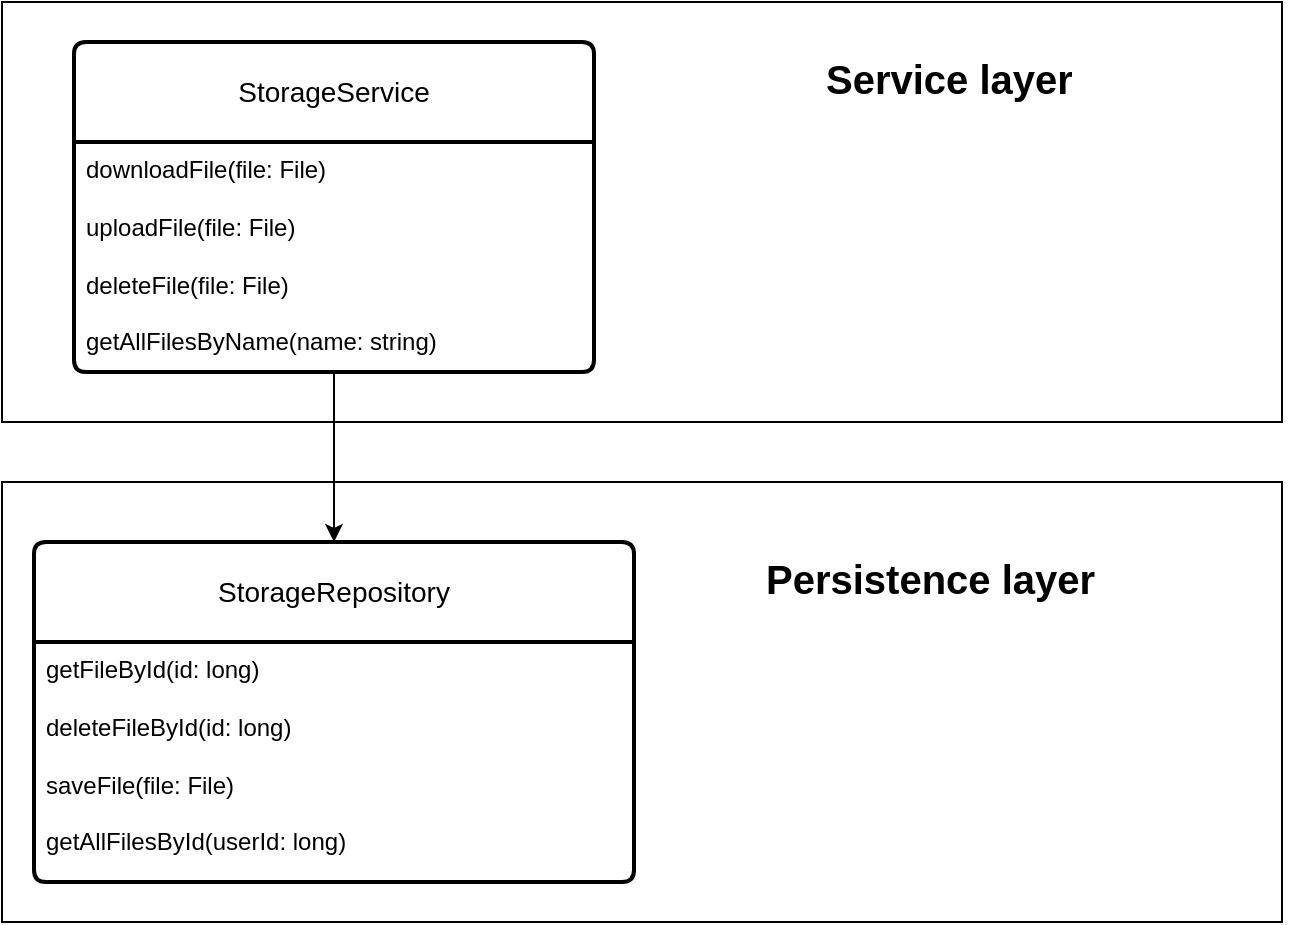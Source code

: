 <mxfile version="24.7.7">
  <diagram name="Page-1" id="6C1c7evxqtmj8IlWrH9B">
    <mxGraphModel dx="794" dy="547" grid="1" gridSize="10" guides="1" tooltips="1" connect="1" arrows="1" fold="1" page="1" pageScale="1" pageWidth="827" pageHeight="1169" math="0" shadow="0">
      <root>
        <mxCell id="0" />
        <mxCell id="1" parent="0" />
        <mxCell id="mcO1vrAH3Iz9YVMmeYdY-1" value="" style="rounded=0;whiteSpace=wrap;html=1;" parent="1" vertex="1">
          <mxGeometry x="94" y="70" width="640" height="210" as="geometry" />
        </mxCell>
        <mxCell id="mcO1vrAH3Iz9YVMmeYdY-2" value="" style="rounded=0;whiteSpace=wrap;html=1;" parent="1" vertex="1">
          <mxGeometry x="94" y="310" width="640" height="220" as="geometry" />
        </mxCell>
        <mxCell id="mcO1vrAH3Iz9YVMmeYdY-4" value="StorageService" style="swimlane;childLayout=stackLayout;horizontal=1;startSize=50;horizontalStack=0;rounded=1;fontSize=14;fontStyle=0;strokeWidth=2;resizeParent=0;resizeLast=1;shadow=0;dashed=0;align=center;arcSize=4;whiteSpace=wrap;html=1;" parent="1" vertex="1">
          <mxGeometry x="130" y="90" width="260" height="165" as="geometry" />
        </mxCell>
        <mxCell id="mcO1vrAH3Iz9YVMmeYdY-5" value="downloadFile(file: File)&lt;div&gt;&lt;br&gt;&lt;/div&gt;&lt;div&gt;uploadFile(file: File)&lt;/div&gt;&lt;div&gt;&lt;br&gt;&lt;/div&gt;&lt;div&gt;deleteFile(file: File)&lt;/div&gt;&lt;div&gt;&lt;br&gt;&lt;/div&gt;&lt;div&gt;getAllFilesByName(name: string)&lt;/div&gt;" style="align=left;strokeColor=none;fillColor=none;spacingLeft=4;fontSize=12;verticalAlign=top;resizable=0;rotatable=0;part=1;html=1;" parent="mcO1vrAH3Iz9YVMmeYdY-4" vertex="1">
          <mxGeometry y="50" width="260" height="115" as="geometry" />
        </mxCell>
        <mxCell id="mcO1vrAH3Iz9YVMmeYdY-10" value="StorageRepository" style="swimlane;childLayout=stackLayout;horizontal=1;startSize=50;horizontalStack=0;rounded=1;fontSize=14;fontStyle=0;strokeWidth=2;resizeParent=0;resizeLast=1;shadow=0;dashed=0;align=center;arcSize=4;whiteSpace=wrap;html=1;" parent="1" vertex="1">
          <mxGeometry x="110" y="340" width="300" height="170" as="geometry" />
        </mxCell>
        <mxCell id="mcO1vrAH3Iz9YVMmeYdY-11" value="&lt;div&gt;getFileById(id: long)&lt;/div&gt;&lt;div&gt;&lt;br&gt;&lt;/div&gt;&lt;div&gt;deleteFileById(id: long)&lt;/div&gt;&lt;div&gt;&lt;br&gt;&lt;/div&gt;&lt;div&gt;saveFile(file: File)&lt;/div&gt;&lt;div&gt;&lt;br&gt;&lt;/div&gt;&lt;div&gt;getAllFilesById(userId: long)&lt;/div&gt;" style="align=left;strokeColor=none;fillColor=none;spacingLeft=4;fontSize=12;verticalAlign=top;resizable=0;rotatable=0;part=1;html=1;" parent="mcO1vrAH3Iz9YVMmeYdY-10" vertex="1">
          <mxGeometry y="50" width="300" height="120" as="geometry" />
        </mxCell>
        <mxCell id="mcO1vrAH3Iz9YVMmeYdY-12" style="edgeStyle=orthogonalEdgeStyle;rounded=0;orthogonalLoop=1;jettySize=auto;html=1;exitX=0.5;exitY=1;exitDx=0;exitDy=0;" parent="1" source="mcO1vrAH3Iz9YVMmeYdY-5" target="mcO1vrAH3Iz9YVMmeYdY-10" edge="1">
          <mxGeometry relative="1" as="geometry" />
        </mxCell>
        <mxCell id="mcO1vrAH3Iz9YVMmeYdY-13" value="&lt;b&gt;&lt;font style=&quot;font-size: 20px;&quot;&gt;Service layer&lt;/font&gt;&lt;/b&gt;" style="text;strokeColor=none;fillColor=none;spacingLeft=4;spacingRight=4;overflow=hidden;rotatable=0;points=[[0,0.5],[1,0.5]];portConstraint=eastwest;fontSize=12;whiteSpace=wrap;html=1;" parent="1" vertex="1">
          <mxGeometry x="500" y="90" width="250" height="30" as="geometry" />
        </mxCell>
        <mxCell id="mcO1vrAH3Iz9YVMmeYdY-14" value="&lt;b&gt;&lt;font&gt;&lt;span style=&quot;font-size: 20px;&quot;&gt;Persistence layer&lt;/span&gt;&lt;/font&gt;&lt;/b&gt;" style="text;strokeColor=none;fillColor=none;spacingLeft=4;spacingRight=4;overflow=hidden;rotatable=0;points=[[0,0.5],[1,0.5]];portConstraint=eastwest;fontSize=12;whiteSpace=wrap;html=1;" parent="1" vertex="1">
          <mxGeometry x="470" y="340" width="250" height="30" as="geometry" />
        </mxCell>
      </root>
    </mxGraphModel>
  </diagram>
</mxfile>

